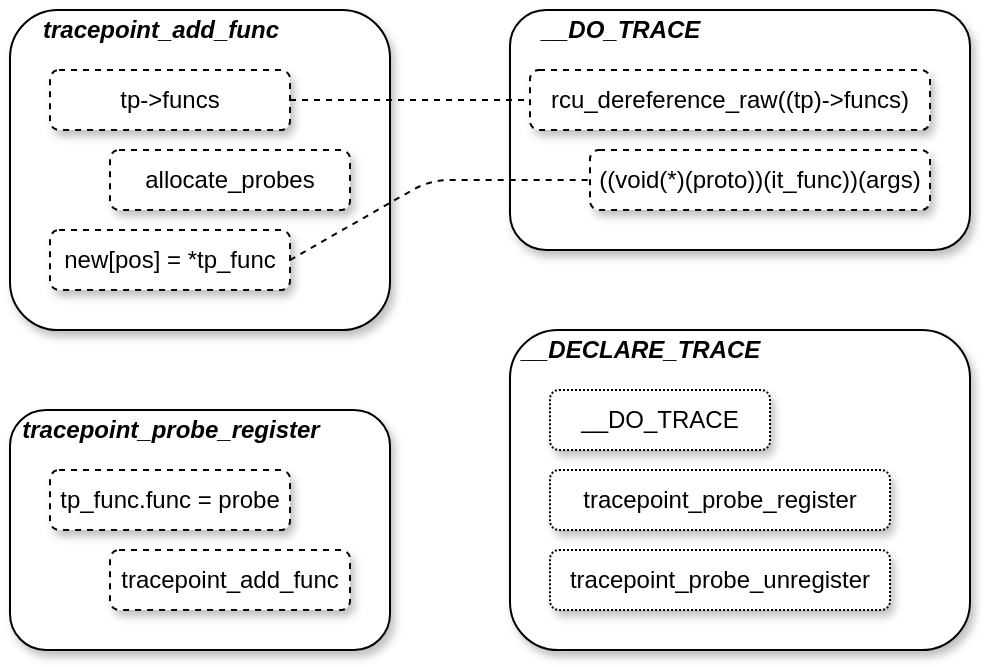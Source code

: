 <mxfile version="13.2.6" type="github">
  <diagram id="SiLNPbIiRl8q86T8gjG7" name="第 1 页">
    <mxGraphModel dx="946" dy="591" grid="1" gridSize="10" guides="1" tooltips="1" connect="1" arrows="1" fold="1" page="1" pageScale="1" pageWidth="827" pageHeight="1169" math="0" shadow="0">
      <root>
        <mxCell id="0" />
        <mxCell id="1" parent="0" />
        <mxCell id="6mz6jY-r5FibNLh7CHJM-1" value="" style="rounded=1;whiteSpace=wrap;html=1;shadow=1;" vertex="1" parent="1">
          <mxGeometry x="230" y="280" width="190" height="120" as="geometry" />
        </mxCell>
        <mxCell id="6mz6jY-r5FibNLh7CHJM-2" value="&lt;b&gt;&lt;i&gt;tracepoint_probe_register&lt;/i&gt;&lt;/b&gt;" style="text;html=1;align=center;verticalAlign=middle;resizable=0;points=[];autosize=1;" vertex="1" parent="1">
          <mxGeometry x="230" y="280" width="160" height="20" as="geometry" />
        </mxCell>
        <mxCell id="6mz6jY-r5FibNLh7CHJM-3" value="tp_func.func = probe" style="rounded=1;whiteSpace=wrap;html=1;shadow=1;dashed=1;" vertex="1" parent="1">
          <mxGeometry x="250" y="310" width="120" height="30" as="geometry" />
        </mxCell>
        <mxCell id="6mz6jY-r5FibNLh7CHJM-4" value="tracepoint_add_func" style="rounded=1;whiteSpace=wrap;html=1;shadow=1;dashed=1;" vertex="1" parent="1">
          <mxGeometry x="280" y="350" width="120" height="30" as="geometry" />
        </mxCell>
        <mxCell id="6mz6jY-r5FibNLh7CHJM-5" value="" style="rounded=1;whiteSpace=wrap;html=1;shadow=1;" vertex="1" parent="1">
          <mxGeometry x="230" y="80" width="190" height="160" as="geometry" />
        </mxCell>
        <mxCell id="6mz6jY-r5FibNLh7CHJM-6" value="&lt;b&gt;&lt;i&gt;tracepoint_add_func&lt;/i&gt;&lt;/b&gt;" style="text;html=1;align=center;verticalAlign=middle;resizable=0;points=[];autosize=1;" vertex="1" parent="1">
          <mxGeometry x="240" y="80" width="130" height="20" as="geometry" />
        </mxCell>
        <mxCell id="6mz6jY-r5FibNLh7CHJM-7" value="tp-&amp;gt;funcs" style="rounded=1;whiteSpace=wrap;html=1;shadow=1;dashed=1;" vertex="1" parent="1">
          <mxGeometry x="250" y="110" width="120" height="30" as="geometry" />
        </mxCell>
        <mxCell id="6mz6jY-r5FibNLh7CHJM-8" value="allocate_probes" style="rounded=1;whiteSpace=wrap;html=1;shadow=1;dashed=1;" vertex="1" parent="1">
          <mxGeometry x="280" y="150" width="120" height="30" as="geometry" />
        </mxCell>
        <mxCell id="6mz6jY-r5FibNLh7CHJM-13" value="new[pos] = *tp_func" style="rounded=1;whiteSpace=wrap;html=1;shadow=1;dashed=1;" vertex="1" parent="1">
          <mxGeometry x="250" y="190" width="120" height="30" as="geometry" />
        </mxCell>
        <mxCell id="6mz6jY-r5FibNLh7CHJM-14" value="" style="rounded=1;whiteSpace=wrap;html=1;shadow=1;" vertex="1" parent="1">
          <mxGeometry x="480" y="80" width="230" height="120" as="geometry" />
        </mxCell>
        <mxCell id="6mz6jY-r5FibNLh7CHJM-15" value="&lt;b&gt;&lt;i&gt;__DO_TRACE&lt;/i&gt;&lt;/b&gt;" style="text;html=1;align=center;verticalAlign=middle;resizable=0;points=[];autosize=1;" vertex="1" parent="1">
          <mxGeometry x="490" y="80" width="90" height="20" as="geometry" />
        </mxCell>
        <mxCell id="6mz6jY-r5FibNLh7CHJM-16" value="rcu_dereference_raw((tp)-&amp;gt;funcs)" style="rounded=1;whiteSpace=wrap;html=1;shadow=1;dashed=1;" vertex="1" parent="1">
          <mxGeometry x="490" y="110" width="200" height="30" as="geometry" />
        </mxCell>
        <mxCell id="6mz6jY-r5FibNLh7CHJM-17" value="((void(*)(proto))(it_func))(args)" style="rounded=1;whiteSpace=wrap;html=1;shadow=1;dashed=1;" vertex="1" parent="1">
          <mxGeometry x="520" y="150" width="170" height="30" as="geometry" />
        </mxCell>
        <mxCell id="6mz6jY-r5FibNLh7CHJM-18" value="" style="rounded=1;whiteSpace=wrap;html=1;shadow=1;" vertex="1" parent="1">
          <mxGeometry x="480" y="240" width="230" height="160" as="geometry" />
        </mxCell>
        <mxCell id="6mz6jY-r5FibNLh7CHJM-19" value="&lt;b&gt;&lt;i&gt;__DECLARE_TRACE&lt;/i&gt;&lt;/b&gt;" style="text;html=1;align=center;verticalAlign=middle;resizable=0;points=[];autosize=1;" vertex="1" parent="1">
          <mxGeometry x="480" y="240" width="130" height="20" as="geometry" />
        </mxCell>
        <mxCell id="6mz6jY-r5FibNLh7CHJM-20" value="__DO_TRACE" style="rounded=1;whiteSpace=wrap;html=1;shadow=1;dashed=1;dashPattern=1 1;" vertex="1" parent="1">
          <mxGeometry x="500" y="270" width="110" height="30" as="geometry" />
        </mxCell>
        <mxCell id="6mz6jY-r5FibNLh7CHJM-21" value="tracepoint_probe_register" style="rounded=1;whiteSpace=wrap;html=1;shadow=1;dashed=1;dashPattern=1 1;" vertex="1" parent="1">
          <mxGeometry x="500" y="310" width="170" height="30" as="geometry" />
        </mxCell>
        <mxCell id="6mz6jY-r5FibNLh7CHJM-22" value="tracepoint_probe_unregister" style="rounded=1;whiteSpace=wrap;html=1;shadow=1;dashed=1;dashPattern=1 1;" vertex="1" parent="1">
          <mxGeometry x="500" y="350" width="170" height="30" as="geometry" />
        </mxCell>
        <mxCell id="6mz6jY-r5FibNLh7CHJM-23" value="" style="endArrow=none;dashed=1;html=1;entryX=0;entryY=0.5;entryDx=0;entryDy=0;exitX=1;exitY=0.5;exitDx=0;exitDy=0;" edge="1" parent="1" source="6mz6jY-r5FibNLh7CHJM-7" target="6mz6jY-r5FibNLh7CHJM-16">
          <mxGeometry width="50" height="50" relative="1" as="geometry">
            <mxPoint x="390" y="280" as="sourcePoint" />
            <mxPoint x="440" y="230" as="targetPoint" />
          </mxGeometry>
        </mxCell>
        <mxCell id="6mz6jY-r5FibNLh7CHJM-24" value="" style="endArrow=none;dashed=1;html=1;exitX=1;exitY=0.5;exitDx=0;exitDy=0;entryX=0;entryY=0.5;entryDx=0;entryDy=0;" edge="1" parent="1" source="6mz6jY-r5FibNLh7CHJM-13" target="6mz6jY-r5FibNLh7CHJM-17">
          <mxGeometry width="50" height="50" relative="1" as="geometry">
            <mxPoint x="390" y="280" as="sourcePoint" />
            <mxPoint x="440" y="230" as="targetPoint" />
            <Array as="points">
              <mxPoint x="440" y="165" />
            </Array>
          </mxGeometry>
        </mxCell>
      </root>
    </mxGraphModel>
  </diagram>
</mxfile>
